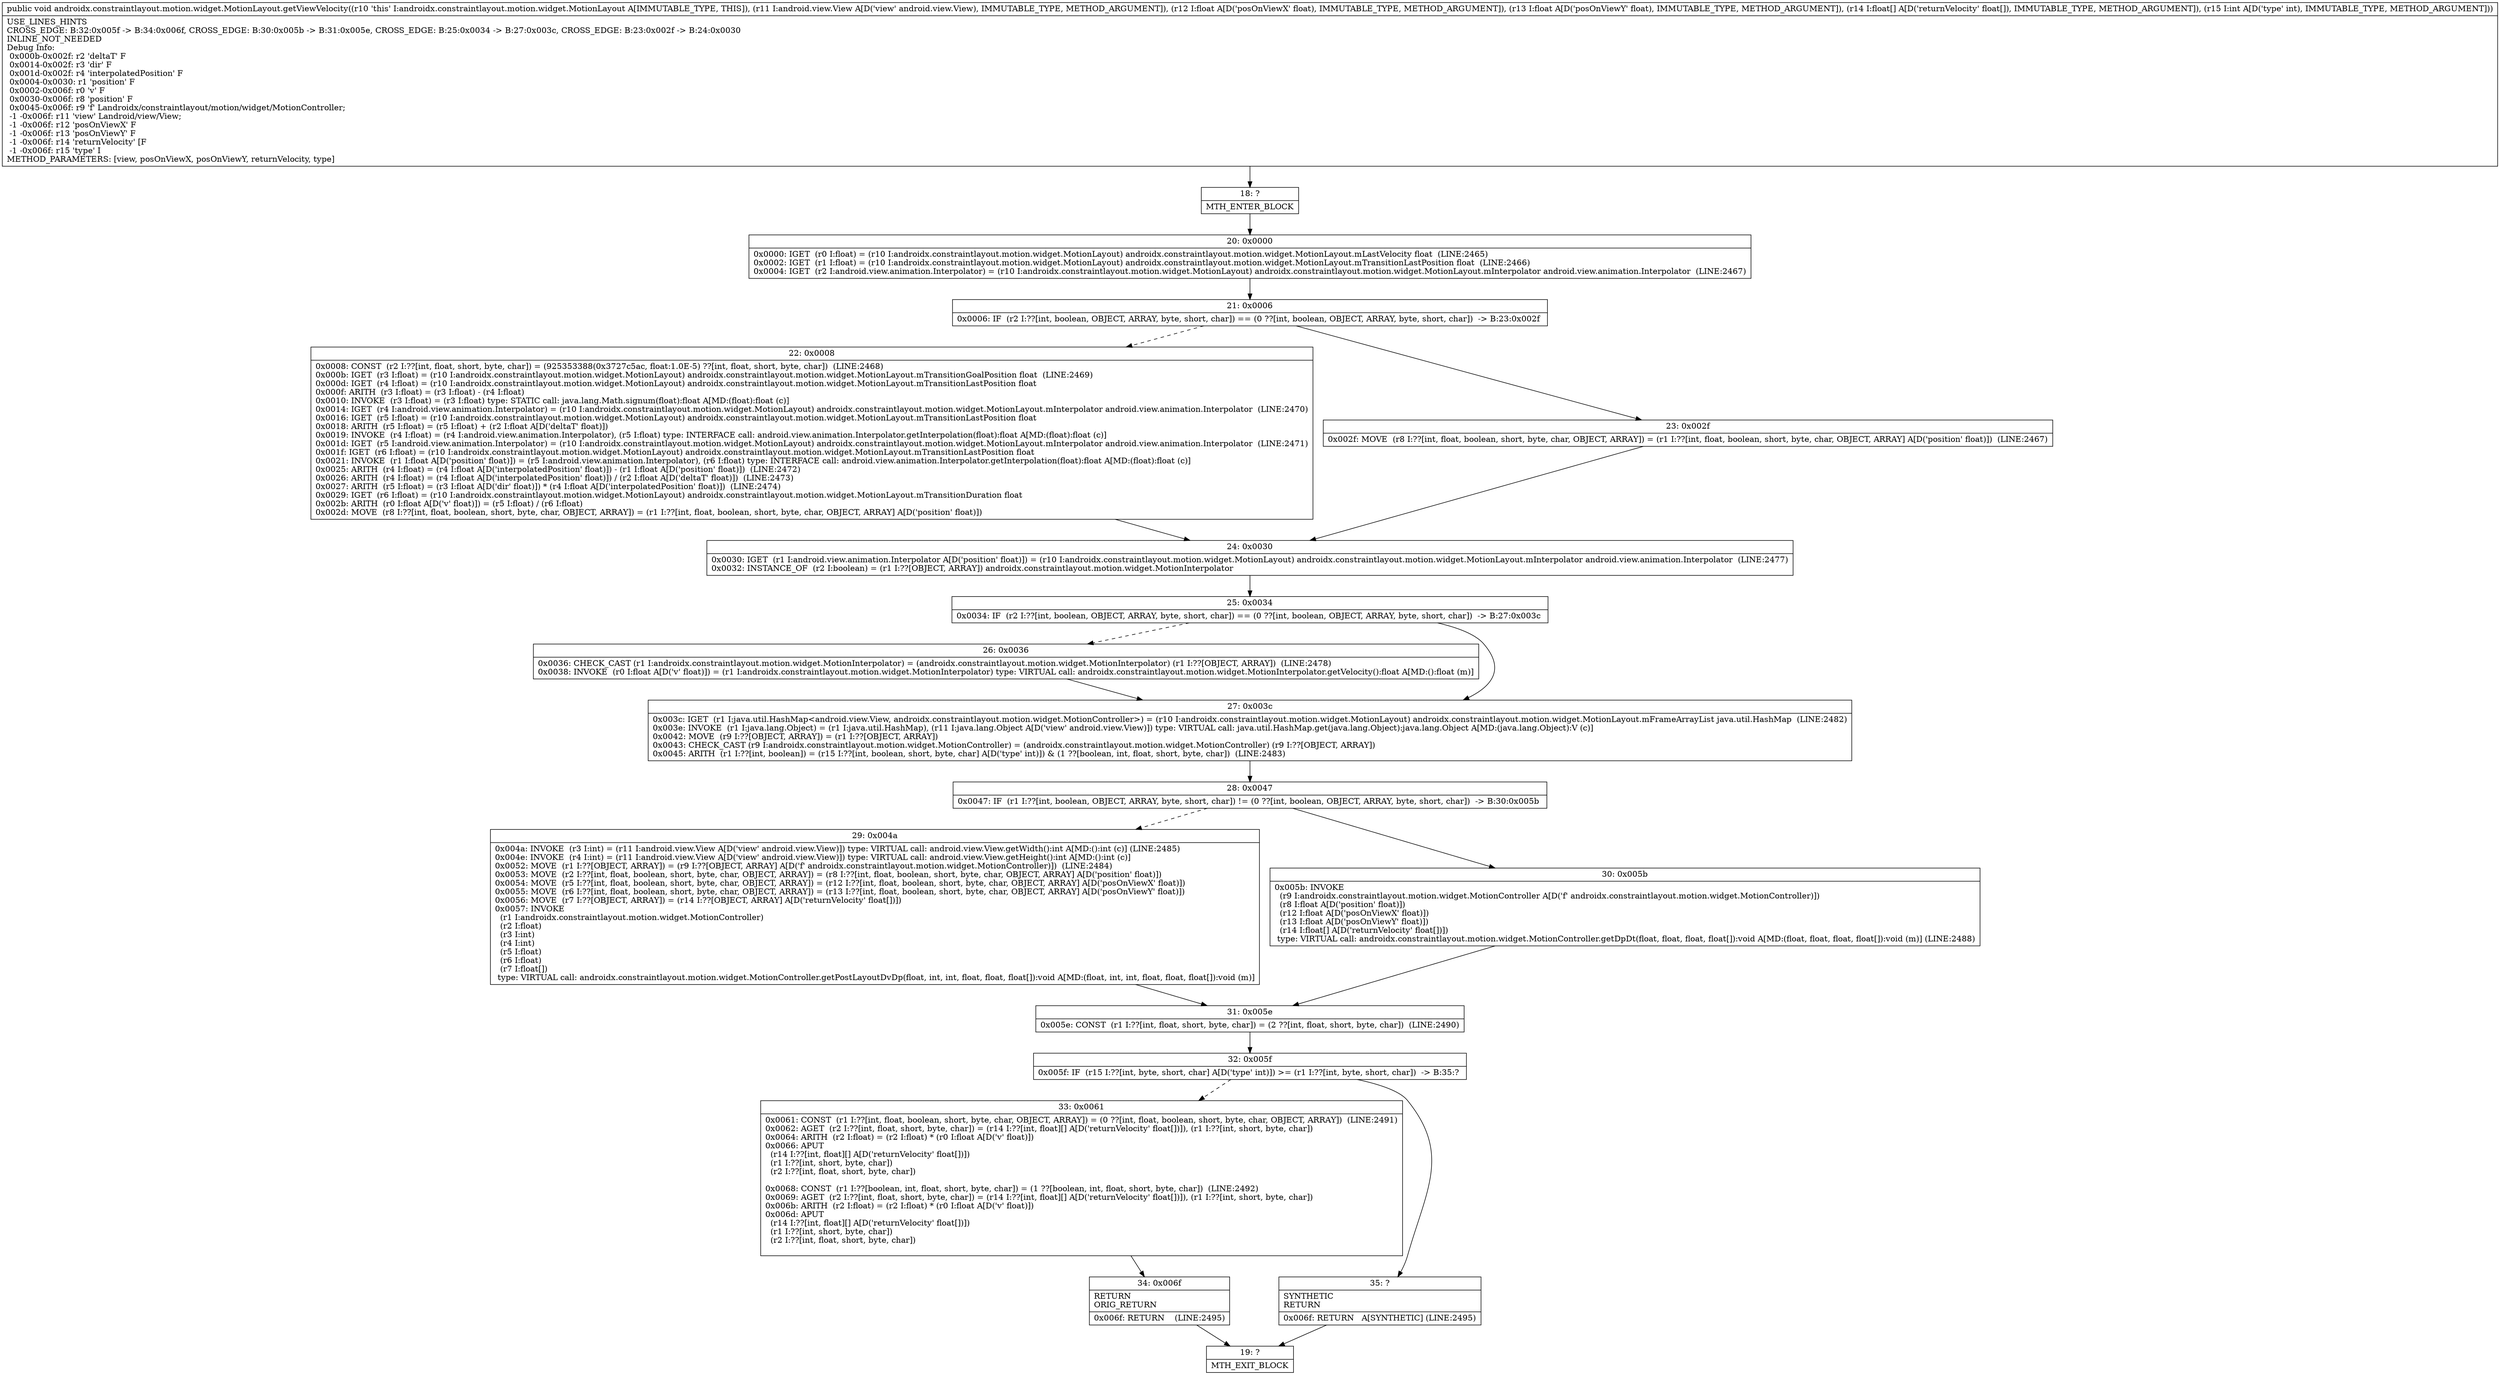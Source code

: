 digraph "CFG forandroidx.constraintlayout.motion.widget.MotionLayout.getViewVelocity(Landroid\/view\/View;FF[FI)V" {
Node_18 [shape=record,label="{18\:\ ?|MTH_ENTER_BLOCK\l}"];
Node_20 [shape=record,label="{20\:\ 0x0000|0x0000: IGET  (r0 I:float) = (r10 I:androidx.constraintlayout.motion.widget.MotionLayout) androidx.constraintlayout.motion.widget.MotionLayout.mLastVelocity float  (LINE:2465)\l0x0002: IGET  (r1 I:float) = (r10 I:androidx.constraintlayout.motion.widget.MotionLayout) androidx.constraintlayout.motion.widget.MotionLayout.mTransitionLastPosition float  (LINE:2466)\l0x0004: IGET  (r2 I:android.view.animation.Interpolator) = (r10 I:androidx.constraintlayout.motion.widget.MotionLayout) androidx.constraintlayout.motion.widget.MotionLayout.mInterpolator android.view.animation.Interpolator  (LINE:2467)\l}"];
Node_21 [shape=record,label="{21\:\ 0x0006|0x0006: IF  (r2 I:??[int, boolean, OBJECT, ARRAY, byte, short, char]) == (0 ??[int, boolean, OBJECT, ARRAY, byte, short, char])  \-\> B:23:0x002f \l}"];
Node_22 [shape=record,label="{22\:\ 0x0008|0x0008: CONST  (r2 I:??[int, float, short, byte, char]) = (925353388(0x3727c5ac, float:1.0E\-5) ??[int, float, short, byte, char])  (LINE:2468)\l0x000b: IGET  (r3 I:float) = (r10 I:androidx.constraintlayout.motion.widget.MotionLayout) androidx.constraintlayout.motion.widget.MotionLayout.mTransitionGoalPosition float  (LINE:2469)\l0x000d: IGET  (r4 I:float) = (r10 I:androidx.constraintlayout.motion.widget.MotionLayout) androidx.constraintlayout.motion.widget.MotionLayout.mTransitionLastPosition float \l0x000f: ARITH  (r3 I:float) = (r3 I:float) \- (r4 I:float) \l0x0010: INVOKE  (r3 I:float) = (r3 I:float) type: STATIC call: java.lang.Math.signum(float):float A[MD:(float):float (c)]\l0x0014: IGET  (r4 I:android.view.animation.Interpolator) = (r10 I:androidx.constraintlayout.motion.widget.MotionLayout) androidx.constraintlayout.motion.widget.MotionLayout.mInterpolator android.view.animation.Interpolator  (LINE:2470)\l0x0016: IGET  (r5 I:float) = (r10 I:androidx.constraintlayout.motion.widget.MotionLayout) androidx.constraintlayout.motion.widget.MotionLayout.mTransitionLastPosition float \l0x0018: ARITH  (r5 I:float) = (r5 I:float) + (r2 I:float A[D('deltaT' float)]) \l0x0019: INVOKE  (r4 I:float) = (r4 I:android.view.animation.Interpolator), (r5 I:float) type: INTERFACE call: android.view.animation.Interpolator.getInterpolation(float):float A[MD:(float):float (c)]\l0x001d: IGET  (r5 I:android.view.animation.Interpolator) = (r10 I:androidx.constraintlayout.motion.widget.MotionLayout) androidx.constraintlayout.motion.widget.MotionLayout.mInterpolator android.view.animation.Interpolator  (LINE:2471)\l0x001f: IGET  (r6 I:float) = (r10 I:androidx.constraintlayout.motion.widget.MotionLayout) androidx.constraintlayout.motion.widget.MotionLayout.mTransitionLastPosition float \l0x0021: INVOKE  (r1 I:float A[D('position' float)]) = (r5 I:android.view.animation.Interpolator), (r6 I:float) type: INTERFACE call: android.view.animation.Interpolator.getInterpolation(float):float A[MD:(float):float (c)]\l0x0025: ARITH  (r4 I:float) = (r4 I:float A[D('interpolatedPosition' float)]) \- (r1 I:float A[D('position' float)])  (LINE:2472)\l0x0026: ARITH  (r4 I:float) = (r4 I:float A[D('interpolatedPosition' float)]) \/ (r2 I:float A[D('deltaT' float)])  (LINE:2473)\l0x0027: ARITH  (r5 I:float) = (r3 I:float A[D('dir' float)]) * (r4 I:float A[D('interpolatedPosition' float)])  (LINE:2474)\l0x0029: IGET  (r6 I:float) = (r10 I:androidx.constraintlayout.motion.widget.MotionLayout) androidx.constraintlayout.motion.widget.MotionLayout.mTransitionDuration float \l0x002b: ARITH  (r0 I:float A[D('v' float)]) = (r5 I:float) \/ (r6 I:float) \l0x002d: MOVE  (r8 I:??[int, float, boolean, short, byte, char, OBJECT, ARRAY]) = (r1 I:??[int, float, boolean, short, byte, char, OBJECT, ARRAY] A[D('position' float)]) \l}"];
Node_24 [shape=record,label="{24\:\ 0x0030|0x0030: IGET  (r1 I:android.view.animation.Interpolator A[D('position' float)]) = (r10 I:androidx.constraintlayout.motion.widget.MotionLayout) androidx.constraintlayout.motion.widget.MotionLayout.mInterpolator android.view.animation.Interpolator  (LINE:2477)\l0x0032: INSTANCE_OF  (r2 I:boolean) = (r1 I:??[OBJECT, ARRAY]) androidx.constraintlayout.motion.widget.MotionInterpolator \l}"];
Node_25 [shape=record,label="{25\:\ 0x0034|0x0034: IF  (r2 I:??[int, boolean, OBJECT, ARRAY, byte, short, char]) == (0 ??[int, boolean, OBJECT, ARRAY, byte, short, char])  \-\> B:27:0x003c \l}"];
Node_26 [shape=record,label="{26\:\ 0x0036|0x0036: CHECK_CAST (r1 I:androidx.constraintlayout.motion.widget.MotionInterpolator) = (androidx.constraintlayout.motion.widget.MotionInterpolator) (r1 I:??[OBJECT, ARRAY])  (LINE:2478)\l0x0038: INVOKE  (r0 I:float A[D('v' float)]) = (r1 I:androidx.constraintlayout.motion.widget.MotionInterpolator) type: VIRTUAL call: androidx.constraintlayout.motion.widget.MotionInterpolator.getVelocity():float A[MD:():float (m)]\l}"];
Node_27 [shape=record,label="{27\:\ 0x003c|0x003c: IGET  (r1 I:java.util.HashMap\<android.view.View, androidx.constraintlayout.motion.widget.MotionController\>) = (r10 I:androidx.constraintlayout.motion.widget.MotionLayout) androidx.constraintlayout.motion.widget.MotionLayout.mFrameArrayList java.util.HashMap  (LINE:2482)\l0x003e: INVOKE  (r1 I:java.lang.Object) = (r1 I:java.util.HashMap), (r11 I:java.lang.Object A[D('view' android.view.View)]) type: VIRTUAL call: java.util.HashMap.get(java.lang.Object):java.lang.Object A[MD:(java.lang.Object):V (c)]\l0x0042: MOVE  (r9 I:??[OBJECT, ARRAY]) = (r1 I:??[OBJECT, ARRAY]) \l0x0043: CHECK_CAST (r9 I:androidx.constraintlayout.motion.widget.MotionController) = (androidx.constraintlayout.motion.widget.MotionController) (r9 I:??[OBJECT, ARRAY]) \l0x0045: ARITH  (r1 I:??[int, boolean]) = (r15 I:??[int, boolean, short, byte, char] A[D('type' int)]) & (1 ??[boolean, int, float, short, byte, char])  (LINE:2483)\l}"];
Node_28 [shape=record,label="{28\:\ 0x0047|0x0047: IF  (r1 I:??[int, boolean, OBJECT, ARRAY, byte, short, char]) != (0 ??[int, boolean, OBJECT, ARRAY, byte, short, char])  \-\> B:30:0x005b \l}"];
Node_29 [shape=record,label="{29\:\ 0x004a|0x004a: INVOKE  (r3 I:int) = (r11 I:android.view.View A[D('view' android.view.View)]) type: VIRTUAL call: android.view.View.getWidth():int A[MD:():int (c)] (LINE:2485)\l0x004e: INVOKE  (r4 I:int) = (r11 I:android.view.View A[D('view' android.view.View)]) type: VIRTUAL call: android.view.View.getHeight():int A[MD:():int (c)]\l0x0052: MOVE  (r1 I:??[OBJECT, ARRAY]) = (r9 I:??[OBJECT, ARRAY] A[D('f' androidx.constraintlayout.motion.widget.MotionController)])  (LINE:2484)\l0x0053: MOVE  (r2 I:??[int, float, boolean, short, byte, char, OBJECT, ARRAY]) = (r8 I:??[int, float, boolean, short, byte, char, OBJECT, ARRAY] A[D('position' float)]) \l0x0054: MOVE  (r5 I:??[int, float, boolean, short, byte, char, OBJECT, ARRAY]) = (r12 I:??[int, float, boolean, short, byte, char, OBJECT, ARRAY] A[D('posOnViewX' float)]) \l0x0055: MOVE  (r6 I:??[int, float, boolean, short, byte, char, OBJECT, ARRAY]) = (r13 I:??[int, float, boolean, short, byte, char, OBJECT, ARRAY] A[D('posOnViewY' float)]) \l0x0056: MOVE  (r7 I:??[OBJECT, ARRAY]) = (r14 I:??[OBJECT, ARRAY] A[D('returnVelocity' float[])]) \l0x0057: INVOKE  \l  (r1 I:androidx.constraintlayout.motion.widget.MotionController)\l  (r2 I:float)\l  (r3 I:int)\l  (r4 I:int)\l  (r5 I:float)\l  (r6 I:float)\l  (r7 I:float[])\l type: VIRTUAL call: androidx.constraintlayout.motion.widget.MotionController.getPostLayoutDvDp(float, int, int, float, float, float[]):void A[MD:(float, int, int, float, float, float[]):void (m)]\l}"];
Node_31 [shape=record,label="{31\:\ 0x005e|0x005e: CONST  (r1 I:??[int, float, short, byte, char]) = (2 ??[int, float, short, byte, char])  (LINE:2490)\l}"];
Node_32 [shape=record,label="{32\:\ 0x005f|0x005f: IF  (r15 I:??[int, byte, short, char] A[D('type' int)]) \>= (r1 I:??[int, byte, short, char])  \-\> B:35:? \l}"];
Node_33 [shape=record,label="{33\:\ 0x0061|0x0061: CONST  (r1 I:??[int, float, boolean, short, byte, char, OBJECT, ARRAY]) = (0 ??[int, float, boolean, short, byte, char, OBJECT, ARRAY])  (LINE:2491)\l0x0062: AGET  (r2 I:??[int, float, short, byte, char]) = (r14 I:??[int, float][] A[D('returnVelocity' float[])]), (r1 I:??[int, short, byte, char]) \l0x0064: ARITH  (r2 I:float) = (r2 I:float) * (r0 I:float A[D('v' float)]) \l0x0066: APUT  \l  (r14 I:??[int, float][] A[D('returnVelocity' float[])])\l  (r1 I:??[int, short, byte, char])\l  (r2 I:??[int, float, short, byte, char])\l \l0x0068: CONST  (r1 I:??[boolean, int, float, short, byte, char]) = (1 ??[boolean, int, float, short, byte, char])  (LINE:2492)\l0x0069: AGET  (r2 I:??[int, float, short, byte, char]) = (r14 I:??[int, float][] A[D('returnVelocity' float[])]), (r1 I:??[int, short, byte, char]) \l0x006b: ARITH  (r2 I:float) = (r2 I:float) * (r0 I:float A[D('v' float)]) \l0x006d: APUT  \l  (r14 I:??[int, float][] A[D('returnVelocity' float[])])\l  (r1 I:??[int, short, byte, char])\l  (r2 I:??[int, float, short, byte, char])\l \l}"];
Node_34 [shape=record,label="{34\:\ 0x006f|RETURN\lORIG_RETURN\l|0x006f: RETURN    (LINE:2495)\l}"];
Node_19 [shape=record,label="{19\:\ ?|MTH_EXIT_BLOCK\l}"];
Node_35 [shape=record,label="{35\:\ ?|SYNTHETIC\lRETURN\l|0x006f: RETURN   A[SYNTHETIC] (LINE:2495)\l}"];
Node_30 [shape=record,label="{30\:\ 0x005b|0x005b: INVOKE  \l  (r9 I:androidx.constraintlayout.motion.widget.MotionController A[D('f' androidx.constraintlayout.motion.widget.MotionController)])\l  (r8 I:float A[D('position' float)])\l  (r12 I:float A[D('posOnViewX' float)])\l  (r13 I:float A[D('posOnViewY' float)])\l  (r14 I:float[] A[D('returnVelocity' float[])])\l type: VIRTUAL call: androidx.constraintlayout.motion.widget.MotionController.getDpDt(float, float, float, float[]):void A[MD:(float, float, float, float[]):void (m)] (LINE:2488)\l}"];
Node_23 [shape=record,label="{23\:\ 0x002f|0x002f: MOVE  (r8 I:??[int, float, boolean, short, byte, char, OBJECT, ARRAY]) = (r1 I:??[int, float, boolean, short, byte, char, OBJECT, ARRAY] A[D('position' float)])  (LINE:2467)\l}"];
MethodNode[shape=record,label="{public void androidx.constraintlayout.motion.widget.MotionLayout.getViewVelocity((r10 'this' I:androidx.constraintlayout.motion.widget.MotionLayout A[IMMUTABLE_TYPE, THIS]), (r11 I:android.view.View A[D('view' android.view.View), IMMUTABLE_TYPE, METHOD_ARGUMENT]), (r12 I:float A[D('posOnViewX' float), IMMUTABLE_TYPE, METHOD_ARGUMENT]), (r13 I:float A[D('posOnViewY' float), IMMUTABLE_TYPE, METHOD_ARGUMENT]), (r14 I:float[] A[D('returnVelocity' float[]), IMMUTABLE_TYPE, METHOD_ARGUMENT]), (r15 I:int A[D('type' int), IMMUTABLE_TYPE, METHOD_ARGUMENT]))  | USE_LINES_HINTS\lCROSS_EDGE: B:32:0x005f \-\> B:34:0x006f, CROSS_EDGE: B:30:0x005b \-\> B:31:0x005e, CROSS_EDGE: B:25:0x0034 \-\> B:27:0x003c, CROSS_EDGE: B:23:0x002f \-\> B:24:0x0030\lINLINE_NOT_NEEDED\lDebug Info:\l  0x000b\-0x002f: r2 'deltaT' F\l  0x0014\-0x002f: r3 'dir' F\l  0x001d\-0x002f: r4 'interpolatedPosition' F\l  0x0004\-0x0030: r1 'position' F\l  0x0002\-0x006f: r0 'v' F\l  0x0030\-0x006f: r8 'position' F\l  0x0045\-0x006f: r9 'f' Landroidx\/constraintlayout\/motion\/widget\/MotionController;\l  \-1 \-0x006f: r11 'view' Landroid\/view\/View;\l  \-1 \-0x006f: r12 'posOnViewX' F\l  \-1 \-0x006f: r13 'posOnViewY' F\l  \-1 \-0x006f: r14 'returnVelocity' [F\l  \-1 \-0x006f: r15 'type' I\lMETHOD_PARAMETERS: [view, posOnViewX, posOnViewY, returnVelocity, type]\l}"];
MethodNode -> Node_18;Node_18 -> Node_20;
Node_20 -> Node_21;
Node_21 -> Node_22[style=dashed];
Node_21 -> Node_23;
Node_22 -> Node_24;
Node_24 -> Node_25;
Node_25 -> Node_26[style=dashed];
Node_25 -> Node_27;
Node_26 -> Node_27;
Node_27 -> Node_28;
Node_28 -> Node_29[style=dashed];
Node_28 -> Node_30;
Node_29 -> Node_31;
Node_31 -> Node_32;
Node_32 -> Node_33[style=dashed];
Node_32 -> Node_35;
Node_33 -> Node_34;
Node_34 -> Node_19;
Node_35 -> Node_19;
Node_30 -> Node_31;
Node_23 -> Node_24;
}

